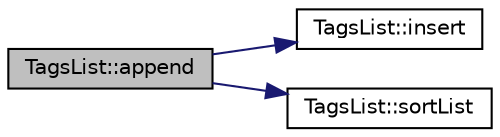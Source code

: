 digraph "TagsList::append"
{
 // INTERACTIVE_SVG=YES
 // LATEX_PDF_SIZE
  edge [fontname="Helvetica",fontsize="10",labelfontname="Helvetica",labelfontsize="10"];
  node [fontname="Helvetica",fontsize="10",shape=record];
  rankdir="LR";
  Node3 [label="TagsList::append",height=0.2,width=0.4,color="black", fillcolor="grey75", style="filled", fontcolor="black",tooltip=" "];
  Node3 -> Node4 [color="midnightblue",fontsize="10",style="solid",fontname="Helvetica"];
  Node4 [label="TagsList::insert",height=0.2,width=0.4,color="black", fillcolor="white", style="filled",URL="$class_tags_list.html#a36064014b7b00a0c8b5a5251fc8c3b86",tooltip=" "];
  Node3 -> Node5 [color="midnightblue",fontsize="10",style="solid",fontname="Helvetica"];
  Node5 [label="TagsList::sortList",height=0.2,width=0.4,color="black", fillcolor="white", style="filled",URL="$class_tags_list.html#a0ffd288ebbda25657f9024a62fa91e9d",tooltip=" "];
}
